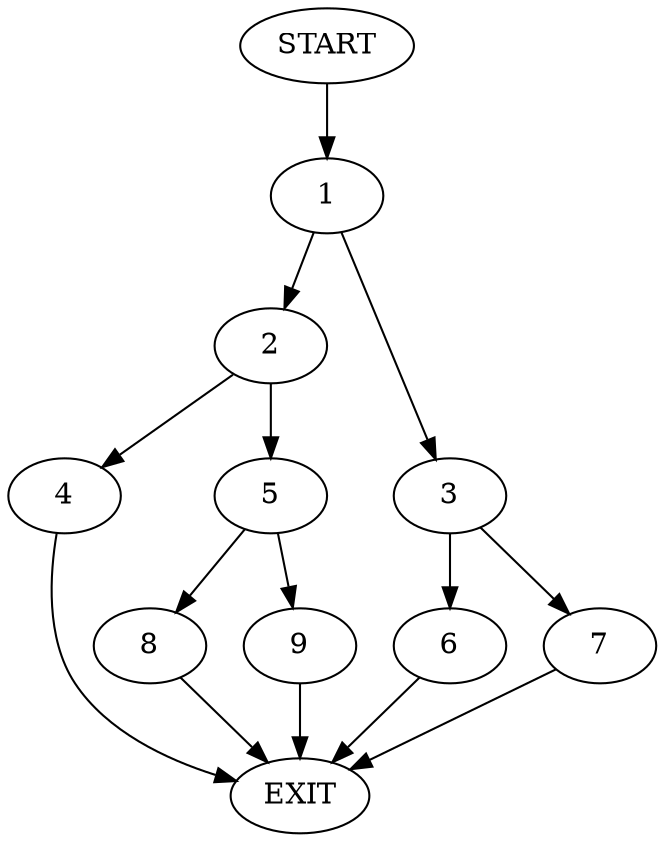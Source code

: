 digraph {
0 [label="START"]
10 [label="EXIT"]
0 -> 1
1 -> 2
1 -> 3
2 -> 4
2 -> 5
3 -> 6
3 -> 7
7 -> 10
6 -> 10
5 -> 8
5 -> 9
4 -> 10
9 -> 10
8 -> 10
}
